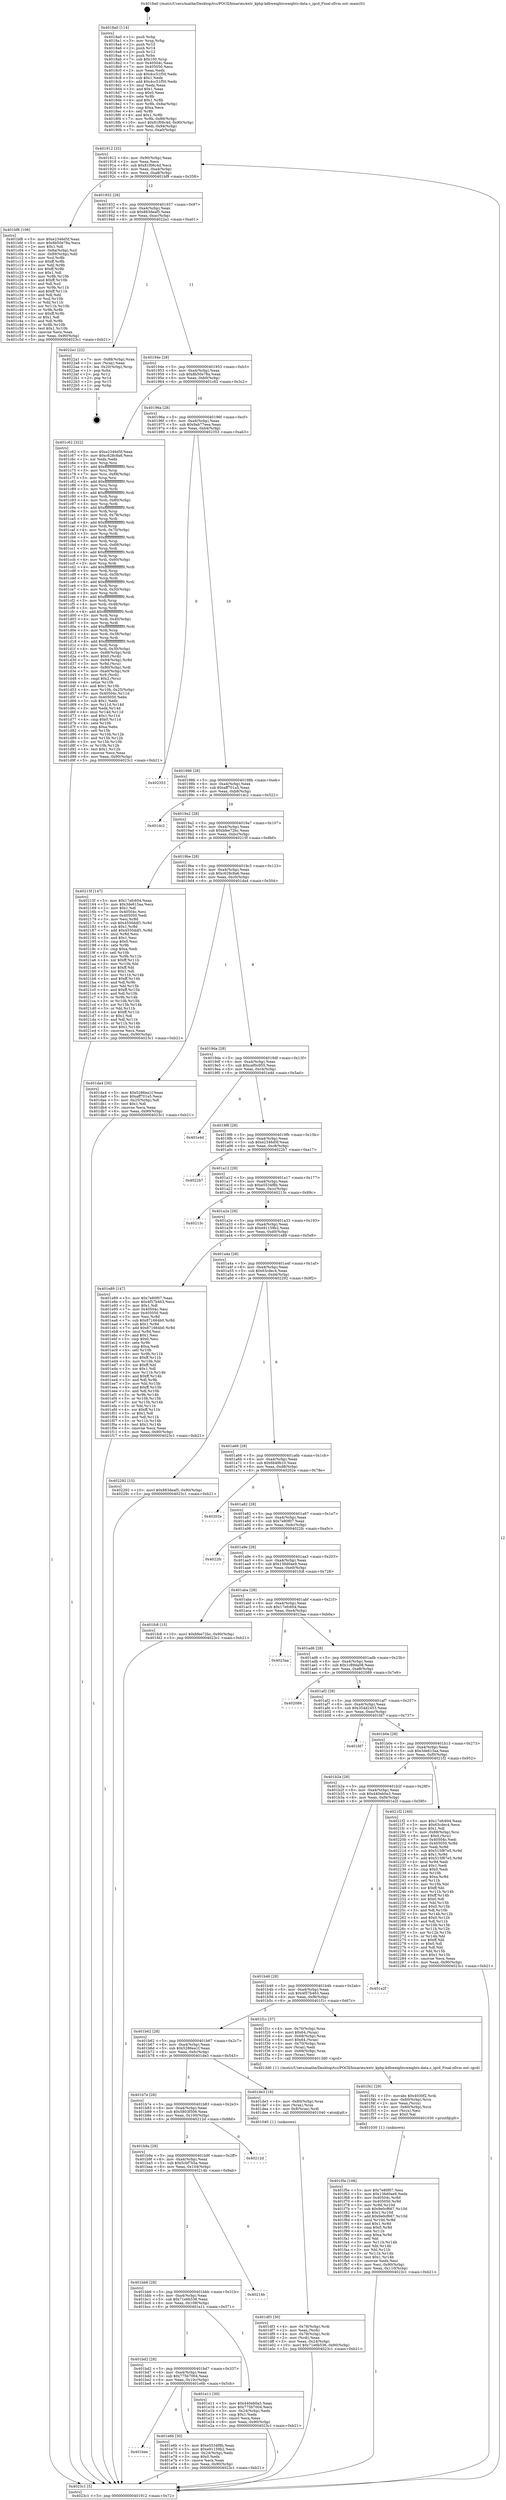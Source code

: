 digraph "0x4018a0" {
  label = "0x4018a0 (/mnt/c/Users/mathe/Desktop/tcc/POCII/binaries/extr_kphp-kdbweightsweights-data.c_igcd_Final-ollvm.out::main(0))"
  labelloc = "t"
  node[shape=record]

  Entry [label="",width=0.3,height=0.3,shape=circle,fillcolor=black,style=filled]
  "0x401912" [label="{
     0x401912 [32]\l
     | [instrs]\l
     &nbsp;&nbsp;0x401912 \<+6\>: mov -0x90(%rbp),%eax\l
     &nbsp;&nbsp;0x401918 \<+2\>: mov %eax,%ecx\l
     &nbsp;&nbsp;0x40191a \<+6\>: sub $0x81f06c4d,%ecx\l
     &nbsp;&nbsp;0x401920 \<+6\>: mov %eax,-0xa4(%rbp)\l
     &nbsp;&nbsp;0x401926 \<+6\>: mov %ecx,-0xa8(%rbp)\l
     &nbsp;&nbsp;0x40192c \<+6\>: je 0000000000401bf8 \<main+0x358\>\l
  }"]
  "0x401bf8" [label="{
     0x401bf8 [106]\l
     | [instrs]\l
     &nbsp;&nbsp;0x401bf8 \<+5\>: mov $0xe2346d5f,%eax\l
     &nbsp;&nbsp;0x401bfd \<+5\>: mov $0x8b50e78a,%ecx\l
     &nbsp;&nbsp;0x401c02 \<+2\>: mov $0x1,%dl\l
     &nbsp;&nbsp;0x401c04 \<+7\>: mov -0x8a(%rbp),%sil\l
     &nbsp;&nbsp;0x401c0b \<+7\>: mov -0x89(%rbp),%dil\l
     &nbsp;&nbsp;0x401c12 \<+3\>: mov %sil,%r8b\l
     &nbsp;&nbsp;0x401c15 \<+4\>: xor $0xff,%r8b\l
     &nbsp;&nbsp;0x401c19 \<+3\>: mov %dil,%r9b\l
     &nbsp;&nbsp;0x401c1c \<+4\>: xor $0xff,%r9b\l
     &nbsp;&nbsp;0x401c20 \<+3\>: xor $0x1,%dl\l
     &nbsp;&nbsp;0x401c23 \<+3\>: mov %r8b,%r10b\l
     &nbsp;&nbsp;0x401c26 \<+4\>: and $0xff,%r10b\l
     &nbsp;&nbsp;0x401c2a \<+3\>: and %dl,%sil\l
     &nbsp;&nbsp;0x401c2d \<+3\>: mov %r9b,%r11b\l
     &nbsp;&nbsp;0x401c30 \<+4\>: and $0xff,%r11b\l
     &nbsp;&nbsp;0x401c34 \<+3\>: and %dl,%dil\l
     &nbsp;&nbsp;0x401c37 \<+3\>: or %sil,%r10b\l
     &nbsp;&nbsp;0x401c3a \<+3\>: or %dil,%r11b\l
     &nbsp;&nbsp;0x401c3d \<+3\>: xor %r11b,%r10b\l
     &nbsp;&nbsp;0x401c40 \<+3\>: or %r9b,%r8b\l
     &nbsp;&nbsp;0x401c43 \<+4\>: xor $0xff,%r8b\l
     &nbsp;&nbsp;0x401c47 \<+3\>: or $0x1,%dl\l
     &nbsp;&nbsp;0x401c4a \<+3\>: and %dl,%r8b\l
     &nbsp;&nbsp;0x401c4d \<+3\>: or %r8b,%r10b\l
     &nbsp;&nbsp;0x401c50 \<+4\>: test $0x1,%r10b\l
     &nbsp;&nbsp;0x401c54 \<+3\>: cmovne %ecx,%eax\l
     &nbsp;&nbsp;0x401c57 \<+6\>: mov %eax,-0x90(%rbp)\l
     &nbsp;&nbsp;0x401c5d \<+5\>: jmp 00000000004023c1 \<main+0xb21\>\l
  }"]
  "0x401932" [label="{
     0x401932 [28]\l
     | [instrs]\l
     &nbsp;&nbsp;0x401932 \<+5\>: jmp 0000000000401937 \<main+0x97\>\l
     &nbsp;&nbsp;0x401937 \<+6\>: mov -0xa4(%rbp),%eax\l
     &nbsp;&nbsp;0x40193d \<+5\>: sub $0x883deaf5,%eax\l
     &nbsp;&nbsp;0x401942 \<+6\>: mov %eax,-0xac(%rbp)\l
     &nbsp;&nbsp;0x401948 \<+6\>: je 00000000004022a1 \<main+0xa01\>\l
  }"]
  "0x4023c1" [label="{
     0x4023c1 [5]\l
     | [instrs]\l
     &nbsp;&nbsp;0x4023c1 \<+5\>: jmp 0000000000401912 \<main+0x72\>\l
  }"]
  "0x4018a0" [label="{
     0x4018a0 [114]\l
     | [instrs]\l
     &nbsp;&nbsp;0x4018a0 \<+1\>: push %rbp\l
     &nbsp;&nbsp;0x4018a1 \<+3\>: mov %rsp,%rbp\l
     &nbsp;&nbsp;0x4018a4 \<+2\>: push %r15\l
     &nbsp;&nbsp;0x4018a6 \<+2\>: push %r14\l
     &nbsp;&nbsp;0x4018a8 \<+2\>: push %r12\l
     &nbsp;&nbsp;0x4018aa \<+1\>: push %rbx\l
     &nbsp;&nbsp;0x4018ab \<+7\>: sub $0x100,%rsp\l
     &nbsp;&nbsp;0x4018b2 \<+7\>: mov 0x40504c,%eax\l
     &nbsp;&nbsp;0x4018b9 \<+7\>: mov 0x405050,%ecx\l
     &nbsp;&nbsp;0x4018c0 \<+2\>: mov %eax,%edx\l
     &nbsp;&nbsp;0x4018c2 \<+6\>: sub $0x4cc51f50,%edx\l
     &nbsp;&nbsp;0x4018c8 \<+3\>: sub $0x1,%edx\l
     &nbsp;&nbsp;0x4018cb \<+6\>: add $0x4cc51f50,%edx\l
     &nbsp;&nbsp;0x4018d1 \<+3\>: imul %edx,%eax\l
     &nbsp;&nbsp;0x4018d4 \<+3\>: and $0x1,%eax\l
     &nbsp;&nbsp;0x4018d7 \<+3\>: cmp $0x0,%eax\l
     &nbsp;&nbsp;0x4018da \<+4\>: sete %r8b\l
     &nbsp;&nbsp;0x4018de \<+4\>: and $0x1,%r8b\l
     &nbsp;&nbsp;0x4018e2 \<+7\>: mov %r8b,-0x8a(%rbp)\l
     &nbsp;&nbsp;0x4018e9 \<+3\>: cmp $0xa,%ecx\l
     &nbsp;&nbsp;0x4018ec \<+4\>: setl %r8b\l
     &nbsp;&nbsp;0x4018f0 \<+4\>: and $0x1,%r8b\l
     &nbsp;&nbsp;0x4018f4 \<+7\>: mov %r8b,-0x89(%rbp)\l
     &nbsp;&nbsp;0x4018fb \<+10\>: movl $0x81f06c4d,-0x90(%rbp)\l
     &nbsp;&nbsp;0x401905 \<+6\>: mov %edi,-0x94(%rbp)\l
     &nbsp;&nbsp;0x40190b \<+7\>: mov %rsi,-0xa0(%rbp)\l
  }"]
  Exit [label="",width=0.3,height=0.3,shape=circle,fillcolor=black,style=filled,peripheries=2]
  "0x4022a1" [label="{
     0x4022a1 [22]\l
     | [instrs]\l
     &nbsp;&nbsp;0x4022a1 \<+7\>: mov -0x88(%rbp),%rax\l
     &nbsp;&nbsp;0x4022a8 \<+2\>: mov (%rax),%eax\l
     &nbsp;&nbsp;0x4022aa \<+4\>: lea -0x20(%rbp),%rsp\l
     &nbsp;&nbsp;0x4022ae \<+1\>: pop %rbx\l
     &nbsp;&nbsp;0x4022af \<+2\>: pop %r12\l
     &nbsp;&nbsp;0x4022b1 \<+2\>: pop %r14\l
     &nbsp;&nbsp;0x4022b3 \<+2\>: pop %r15\l
     &nbsp;&nbsp;0x4022b5 \<+1\>: pop %rbp\l
     &nbsp;&nbsp;0x4022b6 \<+1\>: ret\l
  }"]
  "0x40194e" [label="{
     0x40194e [28]\l
     | [instrs]\l
     &nbsp;&nbsp;0x40194e \<+5\>: jmp 0000000000401953 \<main+0xb3\>\l
     &nbsp;&nbsp;0x401953 \<+6\>: mov -0xa4(%rbp),%eax\l
     &nbsp;&nbsp;0x401959 \<+5\>: sub $0x8b50e78a,%eax\l
     &nbsp;&nbsp;0x40195e \<+6\>: mov %eax,-0xb0(%rbp)\l
     &nbsp;&nbsp;0x401964 \<+6\>: je 0000000000401c62 \<main+0x3c2\>\l
  }"]
  "0x401f5e" [label="{
     0x401f5e [106]\l
     | [instrs]\l
     &nbsp;&nbsp;0x401f5e \<+5\>: mov $0x7e80f07,%esi\l
     &nbsp;&nbsp;0x401f63 \<+5\>: mov $0x136d0ae9,%edx\l
     &nbsp;&nbsp;0x401f68 \<+8\>: mov 0x40504c,%r8d\l
     &nbsp;&nbsp;0x401f70 \<+8\>: mov 0x405050,%r9d\l
     &nbsp;&nbsp;0x401f78 \<+3\>: mov %r8d,%r10d\l
     &nbsp;&nbsp;0x401f7b \<+7\>: sub $0x9e0cf667,%r10d\l
     &nbsp;&nbsp;0x401f82 \<+4\>: sub $0x1,%r10d\l
     &nbsp;&nbsp;0x401f86 \<+7\>: add $0x9e0cf667,%r10d\l
     &nbsp;&nbsp;0x401f8d \<+4\>: imul %r10d,%r8d\l
     &nbsp;&nbsp;0x401f91 \<+4\>: and $0x1,%r8d\l
     &nbsp;&nbsp;0x401f95 \<+4\>: cmp $0x0,%r8d\l
     &nbsp;&nbsp;0x401f99 \<+4\>: sete %r11b\l
     &nbsp;&nbsp;0x401f9d \<+4\>: cmp $0xa,%r9d\l
     &nbsp;&nbsp;0x401fa1 \<+3\>: setl %bl\l
     &nbsp;&nbsp;0x401fa4 \<+3\>: mov %r11b,%r14b\l
     &nbsp;&nbsp;0x401fa7 \<+3\>: and %bl,%r14b\l
     &nbsp;&nbsp;0x401faa \<+3\>: xor %bl,%r11b\l
     &nbsp;&nbsp;0x401fad \<+3\>: or %r11b,%r14b\l
     &nbsp;&nbsp;0x401fb0 \<+4\>: test $0x1,%r14b\l
     &nbsp;&nbsp;0x401fb4 \<+3\>: cmovne %edx,%esi\l
     &nbsp;&nbsp;0x401fb7 \<+6\>: mov %esi,-0x90(%rbp)\l
     &nbsp;&nbsp;0x401fbd \<+6\>: mov %eax,-0x110(%rbp)\l
     &nbsp;&nbsp;0x401fc3 \<+5\>: jmp 00000000004023c1 \<main+0xb21\>\l
  }"]
  "0x401c62" [label="{
     0x401c62 [322]\l
     | [instrs]\l
     &nbsp;&nbsp;0x401c62 \<+5\>: mov $0xe2346d5f,%eax\l
     &nbsp;&nbsp;0x401c67 \<+5\>: mov $0xc628c8a6,%ecx\l
     &nbsp;&nbsp;0x401c6c \<+2\>: xor %edx,%edx\l
     &nbsp;&nbsp;0x401c6e \<+3\>: mov %rsp,%rsi\l
     &nbsp;&nbsp;0x401c71 \<+4\>: add $0xfffffffffffffff0,%rsi\l
     &nbsp;&nbsp;0x401c75 \<+3\>: mov %rsi,%rsp\l
     &nbsp;&nbsp;0x401c78 \<+7\>: mov %rsi,-0x88(%rbp)\l
     &nbsp;&nbsp;0x401c7f \<+3\>: mov %rsp,%rsi\l
     &nbsp;&nbsp;0x401c82 \<+4\>: add $0xfffffffffffffff0,%rsi\l
     &nbsp;&nbsp;0x401c86 \<+3\>: mov %rsi,%rsp\l
     &nbsp;&nbsp;0x401c89 \<+3\>: mov %rsp,%rdi\l
     &nbsp;&nbsp;0x401c8c \<+4\>: add $0xfffffffffffffff0,%rdi\l
     &nbsp;&nbsp;0x401c90 \<+3\>: mov %rdi,%rsp\l
     &nbsp;&nbsp;0x401c93 \<+4\>: mov %rdi,-0x80(%rbp)\l
     &nbsp;&nbsp;0x401c97 \<+3\>: mov %rsp,%rdi\l
     &nbsp;&nbsp;0x401c9a \<+4\>: add $0xfffffffffffffff0,%rdi\l
     &nbsp;&nbsp;0x401c9e \<+3\>: mov %rdi,%rsp\l
     &nbsp;&nbsp;0x401ca1 \<+4\>: mov %rdi,-0x78(%rbp)\l
     &nbsp;&nbsp;0x401ca5 \<+3\>: mov %rsp,%rdi\l
     &nbsp;&nbsp;0x401ca8 \<+4\>: add $0xfffffffffffffff0,%rdi\l
     &nbsp;&nbsp;0x401cac \<+3\>: mov %rdi,%rsp\l
     &nbsp;&nbsp;0x401caf \<+4\>: mov %rdi,-0x70(%rbp)\l
     &nbsp;&nbsp;0x401cb3 \<+3\>: mov %rsp,%rdi\l
     &nbsp;&nbsp;0x401cb6 \<+4\>: add $0xfffffffffffffff0,%rdi\l
     &nbsp;&nbsp;0x401cba \<+3\>: mov %rdi,%rsp\l
     &nbsp;&nbsp;0x401cbd \<+4\>: mov %rdi,-0x68(%rbp)\l
     &nbsp;&nbsp;0x401cc1 \<+3\>: mov %rsp,%rdi\l
     &nbsp;&nbsp;0x401cc4 \<+4\>: add $0xfffffffffffffff0,%rdi\l
     &nbsp;&nbsp;0x401cc8 \<+3\>: mov %rdi,%rsp\l
     &nbsp;&nbsp;0x401ccb \<+4\>: mov %rdi,-0x60(%rbp)\l
     &nbsp;&nbsp;0x401ccf \<+3\>: mov %rsp,%rdi\l
     &nbsp;&nbsp;0x401cd2 \<+4\>: add $0xfffffffffffffff0,%rdi\l
     &nbsp;&nbsp;0x401cd6 \<+3\>: mov %rdi,%rsp\l
     &nbsp;&nbsp;0x401cd9 \<+4\>: mov %rdi,-0x58(%rbp)\l
     &nbsp;&nbsp;0x401cdd \<+3\>: mov %rsp,%rdi\l
     &nbsp;&nbsp;0x401ce0 \<+4\>: add $0xfffffffffffffff0,%rdi\l
     &nbsp;&nbsp;0x401ce4 \<+3\>: mov %rdi,%rsp\l
     &nbsp;&nbsp;0x401ce7 \<+4\>: mov %rdi,-0x50(%rbp)\l
     &nbsp;&nbsp;0x401ceb \<+3\>: mov %rsp,%rdi\l
     &nbsp;&nbsp;0x401cee \<+4\>: add $0xfffffffffffffff0,%rdi\l
     &nbsp;&nbsp;0x401cf2 \<+3\>: mov %rdi,%rsp\l
     &nbsp;&nbsp;0x401cf5 \<+4\>: mov %rdi,-0x48(%rbp)\l
     &nbsp;&nbsp;0x401cf9 \<+3\>: mov %rsp,%rdi\l
     &nbsp;&nbsp;0x401cfc \<+4\>: add $0xfffffffffffffff0,%rdi\l
     &nbsp;&nbsp;0x401d00 \<+3\>: mov %rdi,%rsp\l
     &nbsp;&nbsp;0x401d03 \<+4\>: mov %rdi,-0x40(%rbp)\l
     &nbsp;&nbsp;0x401d07 \<+3\>: mov %rsp,%rdi\l
     &nbsp;&nbsp;0x401d0a \<+4\>: add $0xfffffffffffffff0,%rdi\l
     &nbsp;&nbsp;0x401d0e \<+3\>: mov %rdi,%rsp\l
     &nbsp;&nbsp;0x401d11 \<+4\>: mov %rdi,-0x38(%rbp)\l
     &nbsp;&nbsp;0x401d15 \<+3\>: mov %rsp,%rdi\l
     &nbsp;&nbsp;0x401d18 \<+4\>: add $0xfffffffffffffff0,%rdi\l
     &nbsp;&nbsp;0x401d1c \<+3\>: mov %rdi,%rsp\l
     &nbsp;&nbsp;0x401d1f \<+4\>: mov %rdi,-0x30(%rbp)\l
     &nbsp;&nbsp;0x401d23 \<+7\>: mov -0x88(%rbp),%rdi\l
     &nbsp;&nbsp;0x401d2a \<+6\>: movl $0x0,(%rdi)\l
     &nbsp;&nbsp;0x401d30 \<+7\>: mov -0x94(%rbp),%r8d\l
     &nbsp;&nbsp;0x401d37 \<+3\>: mov %r8d,(%rsi)\l
     &nbsp;&nbsp;0x401d3a \<+4\>: mov -0x80(%rbp),%rdi\l
     &nbsp;&nbsp;0x401d3e \<+7\>: mov -0xa0(%rbp),%r9\l
     &nbsp;&nbsp;0x401d45 \<+3\>: mov %r9,(%rdi)\l
     &nbsp;&nbsp;0x401d48 \<+3\>: cmpl $0x2,(%rsi)\l
     &nbsp;&nbsp;0x401d4b \<+4\>: setne %r10b\l
     &nbsp;&nbsp;0x401d4f \<+4\>: and $0x1,%r10b\l
     &nbsp;&nbsp;0x401d53 \<+4\>: mov %r10b,-0x25(%rbp)\l
     &nbsp;&nbsp;0x401d57 \<+8\>: mov 0x40504c,%r11d\l
     &nbsp;&nbsp;0x401d5f \<+7\>: mov 0x405050,%ebx\l
     &nbsp;&nbsp;0x401d66 \<+3\>: sub $0x1,%edx\l
     &nbsp;&nbsp;0x401d69 \<+3\>: mov %r11d,%r14d\l
     &nbsp;&nbsp;0x401d6c \<+3\>: add %edx,%r14d\l
     &nbsp;&nbsp;0x401d6f \<+4\>: imul %r14d,%r11d\l
     &nbsp;&nbsp;0x401d73 \<+4\>: and $0x1,%r11d\l
     &nbsp;&nbsp;0x401d77 \<+4\>: cmp $0x0,%r11d\l
     &nbsp;&nbsp;0x401d7b \<+4\>: sete %r10b\l
     &nbsp;&nbsp;0x401d7f \<+3\>: cmp $0xa,%ebx\l
     &nbsp;&nbsp;0x401d82 \<+4\>: setl %r15b\l
     &nbsp;&nbsp;0x401d86 \<+3\>: mov %r10b,%r12b\l
     &nbsp;&nbsp;0x401d89 \<+3\>: and %r15b,%r12b\l
     &nbsp;&nbsp;0x401d8c \<+3\>: xor %r15b,%r10b\l
     &nbsp;&nbsp;0x401d8f \<+3\>: or %r10b,%r12b\l
     &nbsp;&nbsp;0x401d92 \<+4\>: test $0x1,%r12b\l
     &nbsp;&nbsp;0x401d96 \<+3\>: cmovne %ecx,%eax\l
     &nbsp;&nbsp;0x401d99 \<+6\>: mov %eax,-0x90(%rbp)\l
     &nbsp;&nbsp;0x401d9f \<+5\>: jmp 00000000004023c1 \<main+0xb21\>\l
  }"]
  "0x40196a" [label="{
     0x40196a [28]\l
     | [instrs]\l
     &nbsp;&nbsp;0x40196a \<+5\>: jmp 000000000040196f \<main+0xcf\>\l
     &nbsp;&nbsp;0x40196f \<+6\>: mov -0xa4(%rbp),%eax\l
     &nbsp;&nbsp;0x401975 \<+5\>: sub $0x9ab77eea,%eax\l
     &nbsp;&nbsp;0x40197a \<+6\>: mov %eax,-0xb4(%rbp)\l
     &nbsp;&nbsp;0x401980 \<+6\>: je 0000000000402353 \<main+0xab3\>\l
  }"]
  "0x401f41" [label="{
     0x401f41 [29]\l
     | [instrs]\l
     &nbsp;&nbsp;0x401f41 \<+10\>: movabs $0x4030f2,%rdi\l
     &nbsp;&nbsp;0x401f4b \<+4\>: mov -0x60(%rbp),%rcx\l
     &nbsp;&nbsp;0x401f4f \<+2\>: mov %eax,(%rcx)\l
     &nbsp;&nbsp;0x401f51 \<+4\>: mov -0x60(%rbp),%rcx\l
     &nbsp;&nbsp;0x401f55 \<+2\>: mov (%rcx),%esi\l
     &nbsp;&nbsp;0x401f57 \<+2\>: mov $0x0,%al\l
     &nbsp;&nbsp;0x401f59 \<+5\>: call 0000000000401030 \<printf@plt\>\l
     | [calls]\l
     &nbsp;&nbsp;0x401030 \{1\} (unknown)\l
  }"]
  "0x401bee" [label="{
     0x401bee\l
  }", style=dashed]
  "0x402353" [label="{
     0x402353\l
  }", style=dashed]
  "0x401986" [label="{
     0x401986 [28]\l
     | [instrs]\l
     &nbsp;&nbsp;0x401986 \<+5\>: jmp 000000000040198b \<main+0xeb\>\l
     &nbsp;&nbsp;0x40198b \<+6\>: mov -0xa4(%rbp),%eax\l
     &nbsp;&nbsp;0x401991 \<+5\>: sub $0xaff701a5,%eax\l
     &nbsp;&nbsp;0x401996 \<+6\>: mov %eax,-0xb8(%rbp)\l
     &nbsp;&nbsp;0x40199c \<+6\>: je 0000000000401dc2 \<main+0x522\>\l
  }"]
  "0x401e6b" [label="{
     0x401e6b [30]\l
     | [instrs]\l
     &nbsp;&nbsp;0x401e6b \<+5\>: mov $0xe5534f8b,%eax\l
     &nbsp;&nbsp;0x401e70 \<+5\>: mov $0xe91159b2,%ecx\l
     &nbsp;&nbsp;0x401e75 \<+3\>: mov -0x24(%rbp),%edx\l
     &nbsp;&nbsp;0x401e78 \<+3\>: cmp $0x0,%edx\l
     &nbsp;&nbsp;0x401e7b \<+3\>: cmove %ecx,%eax\l
     &nbsp;&nbsp;0x401e7e \<+6\>: mov %eax,-0x90(%rbp)\l
     &nbsp;&nbsp;0x401e84 \<+5\>: jmp 00000000004023c1 \<main+0xb21\>\l
  }"]
  "0x401dc2" [label="{
     0x401dc2\l
  }", style=dashed]
  "0x4019a2" [label="{
     0x4019a2 [28]\l
     | [instrs]\l
     &nbsp;&nbsp;0x4019a2 \<+5\>: jmp 00000000004019a7 \<main+0x107\>\l
     &nbsp;&nbsp;0x4019a7 \<+6\>: mov -0xa4(%rbp),%eax\l
     &nbsp;&nbsp;0x4019ad \<+5\>: sub $0xbfee72bc,%eax\l
     &nbsp;&nbsp;0x4019b2 \<+6\>: mov %eax,-0xbc(%rbp)\l
     &nbsp;&nbsp;0x4019b8 \<+6\>: je 000000000040215f \<main+0x8bf\>\l
  }"]
  "0x401bd2" [label="{
     0x401bd2 [28]\l
     | [instrs]\l
     &nbsp;&nbsp;0x401bd2 \<+5\>: jmp 0000000000401bd7 \<main+0x337\>\l
     &nbsp;&nbsp;0x401bd7 \<+6\>: mov -0xa4(%rbp),%eax\l
     &nbsp;&nbsp;0x401bdd \<+5\>: sub $0x775b7004,%eax\l
     &nbsp;&nbsp;0x401be2 \<+6\>: mov %eax,-0x10c(%rbp)\l
     &nbsp;&nbsp;0x401be8 \<+6\>: je 0000000000401e6b \<main+0x5cb\>\l
  }"]
  "0x40215f" [label="{
     0x40215f [147]\l
     | [instrs]\l
     &nbsp;&nbsp;0x40215f \<+5\>: mov $0x17efc604,%eax\l
     &nbsp;&nbsp;0x402164 \<+5\>: mov $0x3de615aa,%ecx\l
     &nbsp;&nbsp;0x402169 \<+2\>: mov $0x1,%dl\l
     &nbsp;&nbsp;0x40216b \<+7\>: mov 0x40504c,%esi\l
     &nbsp;&nbsp;0x402172 \<+7\>: mov 0x405050,%edi\l
     &nbsp;&nbsp;0x402179 \<+3\>: mov %esi,%r8d\l
     &nbsp;&nbsp;0x40217c \<+7\>: sub $0x4550ddf1,%r8d\l
     &nbsp;&nbsp;0x402183 \<+4\>: sub $0x1,%r8d\l
     &nbsp;&nbsp;0x402187 \<+7\>: add $0x4550ddf1,%r8d\l
     &nbsp;&nbsp;0x40218e \<+4\>: imul %r8d,%esi\l
     &nbsp;&nbsp;0x402192 \<+3\>: and $0x1,%esi\l
     &nbsp;&nbsp;0x402195 \<+3\>: cmp $0x0,%esi\l
     &nbsp;&nbsp;0x402198 \<+4\>: sete %r9b\l
     &nbsp;&nbsp;0x40219c \<+3\>: cmp $0xa,%edi\l
     &nbsp;&nbsp;0x40219f \<+4\>: setl %r10b\l
     &nbsp;&nbsp;0x4021a3 \<+3\>: mov %r9b,%r11b\l
     &nbsp;&nbsp;0x4021a6 \<+4\>: xor $0xff,%r11b\l
     &nbsp;&nbsp;0x4021aa \<+3\>: mov %r10b,%bl\l
     &nbsp;&nbsp;0x4021ad \<+3\>: xor $0xff,%bl\l
     &nbsp;&nbsp;0x4021b0 \<+3\>: xor $0x1,%dl\l
     &nbsp;&nbsp;0x4021b3 \<+3\>: mov %r11b,%r14b\l
     &nbsp;&nbsp;0x4021b6 \<+4\>: and $0xff,%r14b\l
     &nbsp;&nbsp;0x4021ba \<+3\>: and %dl,%r9b\l
     &nbsp;&nbsp;0x4021bd \<+3\>: mov %bl,%r15b\l
     &nbsp;&nbsp;0x4021c0 \<+4\>: and $0xff,%r15b\l
     &nbsp;&nbsp;0x4021c4 \<+3\>: and %dl,%r10b\l
     &nbsp;&nbsp;0x4021c7 \<+3\>: or %r9b,%r14b\l
     &nbsp;&nbsp;0x4021ca \<+3\>: or %r10b,%r15b\l
     &nbsp;&nbsp;0x4021cd \<+3\>: xor %r15b,%r14b\l
     &nbsp;&nbsp;0x4021d0 \<+3\>: or %bl,%r11b\l
     &nbsp;&nbsp;0x4021d3 \<+4\>: xor $0xff,%r11b\l
     &nbsp;&nbsp;0x4021d7 \<+3\>: or $0x1,%dl\l
     &nbsp;&nbsp;0x4021da \<+3\>: and %dl,%r11b\l
     &nbsp;&nbsp;0x4021dd \<+3\>: or %r11b,%r14b\l
     &nbsp;&nbsp;0x4021e0 \<+4\>: test $0x1,%r14b\l
     &nbsp;&nbsp;0x4021e4 \<+3\>: cmovne %ecx,%eax\l
     &nbsp;&nbsp;0x4021e7 \<+6\>: mov %eax,-0x90(%rbp)\l
     &nbsp;&nbsp;0x4021ed \<+5\>: jmp 00000000004023c1 \<main+0xb21\>\l
  }"]
  "0x4019be" [label="{
     0x4019be [28]\l
     | [instrs]\l
     &nbsp;&nbsp;0x4019be \<+5\>: jmp 00000000004019c3 \<main+0x123\>\l
     &nbsp;&nbsp;0x4019c3 \<+6\>: mov -0xa4(%rbp),%eax\l
     &nbsp;&nbsp;0x4019c9 \<+5\>: sub $0xc628c8a6,%eax\l
     &nbsp;&nbsp;0x4019ce \<+6\>: mov %eax,-0xc0(%rbp)\l
     &nbsp;&nbsp;0x4019d4 \<+6\>: je 0000000000401da4 \<main+0x504\>\l
  }"]
  "0x401e11" [label="{
     0x401e11 [30]\l
     | [instrs]\l
     &nbsp;&nbsp;0x401e11 \<+5\>: mov $0x440eb0a3,%eax\l
     &nbsp;&nbsp;0x401e16 \<+5\>: mov $0x775b7004,%ecx\l
     &nbsp;&nbsp;0x401e1b \<+3\>: mov -0x24(%rbp),%edx\l
     &nbsp;&nbsp;0x401e1e \<+3\>: cmp $0x1,%edx\l
     &nbsp;&nbsp;0x401e21 \<+3\>: cmovl %ecx,%eax\l
     &nbsp;&nbsp;0x401e24 \<+6\>: mov %eax,-0x90(%rbp)\l
     &nbsp;&nbsp;0x401e2a \<+5\>: jmp 00000000004023c1 \<main+0xb21\>\l
  }"]
  "0x401da4" [label="{
     0x401da4 [30]\l
     | [instrs]\l
     &nbsp;&nbsp;0x401da4 \<+5\>: mov $0x5286ea1f,%eax\l
     &nbsp;&nbsp;0x401da9 \<+5\>: mov $0xaff701a5,%ecx\l
     &nbsp;&nbsp;0x401dae \<+3\>: mov -0x25(%rbp),%dl\l
     &nbsp;&nbsp;0x401db1 \<+3\>: test $0x1,%dl\l
     &nbsp;&nbsp;0x401db4 \<+3\>: cmovne %ecx,%eax\l
     &nbsp;&nbsp;0x401db7 \<+6\>: mov %eax,-0x90(%rbp)\l
     &nbsp;&nbsp;0x401dbd \<+5\>: jmp 00000000004023c1 \<main+0xb21\>\l
  }"]
  "0x4019da" [label="{
     0x4019da [28]\l
     | [instrs]\l
     &nbsp;&nbsp;0x4019da \<+5\>: jmp 00000000004019df \<main+0x13f\>\l
     &nbsp;&nbsp;0x4019df \<+6\>: mov -0xa4(%rbp),%eax\l
     &nbsp;&nbsp;0x4019e5 \<+5\>: sub $0xcef0c955,%eax\l
     &nbsp;&nbsp;0x4019ea \<+6\>: mov %eax,-0xc4(%rbp)\l
     &nbsp;&nbsp;0x4019f0 \<+6\>: je 0000000000401e4d \<main+0x5ad\>\l
  }"]
  "0x401bb6" [label="{
     0x401bb6 [28]\l
     | [instrs]\l
     &nbsp;&nbsp;0x401bb6 \<+5\>: jmp 0000000000401bbb \<main+0x31b\>\l
     &nbsp;&nbsp;0x401bbb \<+6\>: mov -0xa4(%rbp),%eax\l
     &nbsp;&nbsp;0x401bc1 \<+5\>: sub $0x71e6b536,%eax\l
     &nbsp;&nbsp;0x401bc6 \<+6\>: mov %eax,-0x108(%rbp)\l
     &nbsp;&nbsp;0x401bcc \<+6\>: je 0000000000401e11 \<main+0x571\>\l
  }"]
  "0x401e4d" [label="{
     0x401e4d\l
  }", style=dashed]
  "0x4019f6" [label="{
     0x4019f6 [28]\l
     | [instrs]\l
     &nbsp;&nbsp;0x4019f6 \<+5\>: jmp 00000000004019fb \<main+0x15b\>\l
     &nbsp;&nbsp;0x4019fb \<+6\>: mov -0xa4(%rbp),%eax\l
     &nbsp;&nbsp;0x401a01 \<+5\>: sub $0xe2346d5f,%eax\l
     &nbsp;&nbsp;0x401a06 \<+6\>: mov %eax,-0xc8(%rbp)\l
     &nbsp;&nbsp;0x401a0c \<+6\>: je 00000000004022b7 \<main+0xa17\>\l
  }"]
  "0x40214b" [label="{
     0x40214b\l
  }", style=dashed]
  "0x4022b7" [label="{
     0x4022b7\l
  }", style=dashed]
  "0x401a12" [label="{
     0x401a12 [28]\l
     | [instrs]\l
     &nbsp;&nbsp;0x401a12 \<+5\>: jmp 0000000000401a17 \<main+0x177\>\l
     &nbsp;&nbsp;0x401a17 \<+6\>: mov -0xa4(%rbp),%eax\l
     &nbsp;&nbsp;0x401a1d \<+5\>: sub $0xe5534f8b,%eax\l
     &nbsp;&nbsp;0x401a22 \<+6\>: mov %eax,-0xcc(%rbp)\l
     &nbsp;&nbsp;0x401a28 \<+6\>: je 000000000040213c \<main+0x89c\>\l
  }"]
  "0x401b9a" [label="{
     0x401b9a [28]\l
     | [instrs]\l
     &nbsp;&nbsp;0x401b9a \<+5\>: jmp 0000000000401b9f \<main+0x2ff\>\l
     &nbsp;&nbsp;0x401b9f \<+6\>: mov -0xa4(%rbp),%eax\l
     &nbsp;&nbsp;0x401ba5 \<+5\>: sub $0x5cbf7b5a,%eax\l
     &nbsp;&nbsp;0x401baa \<+6\>: mov %eax,-0x104(%rbp)\l
     &nbsp;&nbsp;0x401bb0 \<+6\>: je 000000000040214b \<main+0x8ab\>\l
  }"]
  "0x40213c" [label="{
     0x40213c\l
  }", style=dashed]
  "0x401a2e" [label="{
     0x401a2e [28]\l
     | [instrs]\l
     &nbsp;&nbsp;0x401a2e \<+5\>: jmp 0000000000401a33 \<main+0x193\>\l
     &nbsp;&nbsp;0x401a33 \<+6\>: mov -0xa4(%rbp),%eax\l
     &nbsp;&nbsp;0x401a39 \<+5\>: sub $0xe91159b2,%eax\l
     &nbsp;&nbsp;0x401a3e \<+6\>: mov %eax,-0xd0(%rbp)\l
     &nbsp;&nbsp;0x401a44 \<+6\>: je 0000000000401e89 \<main+0x5e9\>\l
  }"]
  "0x40212d" [label="{
     0x40212d\l
  }", style=dashed]
  "0x401e89" [label="{
     0x401e89 [147]\l
     | [instrs]\l
     &nbsp;&nbsp;0x401e89 \<+5\>: mov $0x7e80f07,%eax\l
     &nbsp;&nbsp;0x401e8e \<+5\>: mov $0x4f57b463,%ecx\l
     &nbsp;&nbsp;0x401e93 \<+2\>: mov $0x1,%dl\l
     &nbsp;&nbsp;0x401e95 \<+7\>: mov 0x40504c,%esi\l
     &nbsp;&nbsp;0x401e9c \<+7\>: mov 0x405050,%edi\l
     &nbsp;&nbsp;0x401ea3 \<+3\>: mov %esi,%r8d\l
     &nbsp;&nbsp;0x401ea6 \<+7\>: sub $0x871664b0,%r8d\l
     &nbsp;&nbsp;0x401ead \<+4\>: sub $0x1,%r8d\l
     &nbsp;&nbsp;0x401eb1 \<+7\>: add $0x871664b0,%r8d\l
     &nbsp;&nbsp;0x401eb8 \<+4\>: imul %r8d,%esi\l
     &nbsp;&nbsp;0x401ebc \<+3\>: and $0x1,%esi\l
     &nbsp;&nbsp;0x401ebf \<+3\>: cmp $0x0,%esi\l
     &nbsp;&nbsp;0x401ec2 \<+4\>: sete %r9b\l
     &nbsp;&nbsp;0x401ec6 \<+3\>: cmp $0xa,%edi\l
     &nbsp;&nbsp;0x401ec9 \<+4\>: setl %r10b\l
     &nbsp;&nbsp;0x401ecd \<+3\>: mov %r9b,%r11b\l
     &nbsp;&nbsp;0x401ed0 \<+4\>: xor $0xff,%r11b\l
     &nbsp;&nbsp;0x401ed4 \<+3\>: mov %r10b,%bl\l
     &nbsp;&nbsp;0x401ed7 \<+3\>: xor $0xff,%bl\l
     &nbsp;&nbsp;0x401eda \<+3\>: xor $0x1,%dl\l
     &nbsp;&nbsp;0x401edd \<+3\>: mov %r11b,%r14b\l
     &nbsp;&nbsp;0x401ee0 \<+4\>: and $0xff,%r14b\l
     &nbsp;&nbsp;0x401ee4 \<+3\>: and %dl,%r9b\l
     &nbsp;&nbsp;0x401ee7 \<+3\>: mov %bl,%r15b\l
     &nbsp;&nbsp;0x401eea \<+4\>: and $0xff,%r15b\l
     &nbsp;&nbsp;0x401eee \<+3\>: and %dl,%r10b\l
     &nbsp;&nbsp;0x401ef1 \<+3\>: or %r9b,%r14b\l
     &nbsp;&nbsp;0x401ef4 \<+3\>: or %r10b,%r15b\l
     &nbsp;&nbsp;0x401ef7 \<+3\>: xor %r15b,%r14b\l
     &nbsp;&nbsp;0x401efa \<+3\>: or %bl,%r11b\l
     &nbsp;&nbsp;0x401efd \<+4\>: xor $0xff,%r11b\l
     &nbsp;&nbsp;0x401f01 \<+3\>: or $0x1,%dl\l
     &nbsp;&nbsp;0x401f04 \<+3\>: and %dl,%r11b\l
     &nbsp;&nbsp;0x401f07 \<+3\>: or %r11b,%r14b\l
     &nbsp;&nbsp;0x401f0a \<+4\>: test $0x1,%r14b\l
     &nbsp;&nbsp;0x401f0e \<+3\>: cmovne %ecx,%eax\l
     &nbsp;&nbsp;0x401f11 \<+6\>: mov %eax,-0x90(%rbp)\l
     &nbsp;&nbsp;0x401f17 \<+5\>: jmp 00000000004023c1 \<main+0xb21\>\l
  }"]
  "0x401a4a" [label="{
     0x401a4a [28]\l
     | [instrs]\l
     &nbsp;&nbsp;0x401a4a \<+5\>: jmp 0000000000401a4f \<main+0x1af\>\l
     &nbsp;&nbsp;0x401a4f \<+6\>: mov -0xa4(%rbp),%eax\l
     &nbsp;&nbsp;0x401a55 \<+5\>: sub $0x63cdec4,%eax\l
     &nbsp;&nbsp;0x401a5a \<+6\>: mov %eax,-0xd4(%rbp)\l
     &nbsp;&nbsp;0x401a60 \<+6\>: je 0000000000402292 \<main+0x9f2\>\l
  }"]
  "0x401df3" [label="{
     0x401df3 [30]\l
     | [instrs]\l
     &nbsp;&nbsp;0x401df3 \<+4\>: mov -0x78(%rbp),%rdi\l
     &nbsp;&nbsp;0x401df7 \<+2\>: mov %eax,(%rdi)\l
     &nbsp;&nbsp;0x401df9 \<+4\>: mov -0x78(%rbp),%rdi\l
     &nbsp;&nbsp;0x401dfd \<+2\>: mov (%rdi),%eax\l
     &nbsp;&nbsp;0x401dff \<+3\>: mov %eax,-0x24(%rbp)\l
     &nbsp;&nbsp;0x401e02 \<+10\>: movl $0x71e6b536,-0x90(%rbp)\l
     &nbsp;&nbsp;0x401e0c \<+5\>: jmp 00000000004023c1 \<main+0xb21\>\l
  }"]
  "0x402292" [label="{
     0x402292 [15]\l
     | [instrs]\l
     &nbsp;&nbsp;0x402292 \<+10\>: movl $0x883deaf5,-0x90(%rbp)\l
     &nbsp;&nbsp;0x40229c \<+5\>: jmp 00000000004023c1 \<main+0xb21\>\l
  }"]
  "0x401a66" [label="{
     0x401a66 [28]\l
     | [instrs]\l
     &nbsp;&nbsp;0x401a66 \<+5\>: jmp 0000000000401a6b \<main+0x1cb\>\l
     &nbsp;&nbsp;0x401a6b \<+6\>: mov -0xa4(%rbp),%eax\l
     &nbsp;&nbsp;0x401a71 \<+5\>: sub $0x6b49b10,%eax\l
     &nbsp;&nbsp;0x401a76 \<+6\>: mov %eax,-0xd8(%rbp)\l
     &nbsp;&nbsp;0x401a7c \<+6\>: je 000000000040202e \<main+0x78e\>\l
  }"]
  "0x401b7e" [label="{
     0x401b7e [28]\l
     | [instrs]\l
     &nbsp;&nbsp;0x401b7e \<+5\>: jmp 0000000000401b83 \<main+0x2e3\>\l
     &nbsp;&nbsp;0x401b83 \<+6\>: mov -0xa4(%rbp),%eax\l
     &nbsp;&nbsp;0x401b89 \<+5\>: sub $0x5803f506,%eax\l
     &nbsp;&nbsp;0x401b8e \<+6\>: mov %eax,-0x100(%rbp)\l
     &nbsp;&nbsp;0x401b94 \<+6\>: je 000000000040212d \<main+0x88d\>\l
  }"]
  "0x40202e" [label="{
     0x40202e\l
  }", style=dashed]
  "0x401a82" [label="{
     0x401a82 [28]\l
     | [instrs]\l
     &nbsp;&nbsp;0x401a82 \<+5\>: jmp 0000000000401a87 \<main+0x1e7\>\l
     &nbsp;&nbsp;0x401a87 \<+6\>: mov -0xa4(%rbp),%eax\l
     &nbsp;&nbsp;0x401a8d \<+5\>: sub $0x7e80f07,%eax\l
     &nbsp;&nbsp;0x401a92 \<+6\>: mov %eax,-0xdc(%rbp)\l
     &nbsp;&nbsp;0x401a98 \<+6\>: je 00000000004022fc \<main+0xa5c\>\l
  }"]
  "0x401de3" [label="{
     0x401de3 [16]\l
     | [instrs]\l
     &nbsp;&nbsp;0x401de3 \<+4\>: mov -0x80(%rbp),%rax\l
     &nbsp;&nbsp;0x401de7 \<+3\>: mov (%rax),%rax\l
     &nbsp;&nbsp;0x401dea \<+4\>: mov 0x8(%rax),%rdi\l
     &nbsp;&nbsp;0x401dee \<+5\>: call 0000000000401040 \<atoi@plt\>\l
     | [calls]\l
     &nbsp;&nbsp;0x401040 \{1\} (unknown)\l
  }"]
  "0x4022fc" [label="{
     0x4022fc\l
  }", style=dashed]
  "0x401a9e" [label="{
     0x401a9e [28]\l
     | [instrs]\l
     &nbsp;&nbsp;0x401a9e \<+5\>: jmp 0000000000401aa3 \<main+0x203\>\l
     &nbsp;&nbsp;0x401aa3 \<+6\>: mov -0xa4(%rbp),%eax\l
     &nbsp;&nbsp;0x401aa9 \<+5\>: sub $0x136d0ae9,%eax\l
     &nbsp;&nbsp;0x401aae \<+6\>: mov %eax,-0xe0(%rbp)\l
     &nbsp;&nbsp;0x401ab4 \<+6\>: je 0000000000401fc8 \<main+0x728\>\l
  }"]
  "0x401b62" [label="{
     0x401b62 [28]\l
     | [instrs]\l
     &nbsp;&nbsp;0x401b62 \<+5\>: jmp 0000000000401b67 \<main+0x2c7\>\l
     &nbsp;&nbsp;0x401b67 \<+6\>: mov -0xa4(%rbp),%eax\l
     &nbsp;&nbsp;0x401b6d \<+5\>: sub $0x5286ea1f,%eax\l
     &nbsp;&nbsp;0x401b72 \<+6\>: mov %eax,-0xfc(%rbp)\l
     &nbsp;&nbsp;0x401b78 \<+6\>: je 0000000000401de3 \<main+0x543\>\l
  }"]
  "0x401fc8" [label="{
     0x401fc8 [15]\l
     | [instrs]\l
     &nbsp;&nbsp;0x401fc8 \<+10\>: movl $0xbfee72bc,-0x90(%rbp)\l
     &nbsp;&nbsp;0x401fd2 \<+5\>: jmp 00000000004023c1 \<main+0xb21\>\l
  }"]
  "0x401aba" [label="{
     0x401aba [28]\l
     | [instrs]\l
     &nbsp;&nbsp;0x401aba \<+5\>: jmp 0000000000401abf \<main+0x21f\>\l
     &nbsp;&nbsp;0x401abf \<+6\>: mov -0xa4(%rbp),%eax\l
     &nbsp;&nbsp;0x401ac5 \<+5\>: sub $0x17efc604,%eax\l
     &nbsp;&nbsp;0x401aca \<+6\>: mov %eax,-0xe4(%rbp)\l
     &nbsp;&nbsp;0x401ad0 \<+6\>: je 00000000004023aa \<main+0xb0a\>\l
  }"]
  "0x401f1c" [label="{
     0x401f1c [37]\l
     | [instrs]\l
     &nbsp;&nbsp;0x401f1c \<+4\>: mov -0x70(%rbp),%rax\l
     &nbsp;&nbsp;0x401f20 \<+6\>: movl $0x64,(%rax)\l
     &nbsp;&nbsp;0x401f26 \<+4\>: mov -0x68(%rbp),%rax\l
     &nbsp;&nbsp;0x401f2a \<+6\>: movl $0x64,(%rax)\l
     &nbsp;&nbsp;0x401f30 \<+4\>: mov -0x70(%rbp),%rax\l
     &nbsp;&nbsp;0x401f34 \<+2\>: mov (%rax),%edi\l
     &nbsp;&nbsp;0x401f36 \<+4\>: mov -0x68(%rbp),%rax\l
     &nbsp;&nbsp;0x401f3a \<+2\>: mov (%rax),%esi\l
     &nbsp;&nbsp;0x401f3c \<+5\>: call 00000000004013d0 \<igcd\>\l
     | [calls]\l
     &nbsp;&nbsp;0x4013d0 \{1\} (/mnt/c/Users/mathe/Desktop/tcc/POCII/binaries/extr_kphp-kdbweightsweights-data.c_igcd_Final-ollvm.out::igcd)\l
  }"]
  "0x4023aa" [label="{
     0x4023aa\l
  }", style=dashed]
  "0x401ad6" [label="{
     0x401ad6 [28]\l
     | [instrs]\l
     &nbsp;&nbsp;0x401ad6 \<+5\>: jmp 0000000000401adb \<main+0x23b\>\l
     &nbsp;&nbsp;0x401adb \<+6\>: mov -0xa4(%rbp),%eax\l
     &nbsp;&nbsp;0x401ae1 \<+5\>: sub $0x1c89da08,%eax\l
     &nbsp;&nbsp;0x401ae6 \<+6\>: mov %eax,-0xe8(%rbp)\l
     &nbsp;&nbsp;0x401aec \<+6\>: je 0000000000402089 \<main+0x7e9\>\l
  }"]
  "0x401b46" [label="{
     0x401b46 [28]\l
     | [instrs]\l
     &nbsp;&nbsp;0x401b46 \<+5\>: jmp 0000000000401b4b \<main+0x2ab\>\l
     &nbsp;&nbsp;0x401b4b \<+6\>: mov -0xa4(%rbp),%eax\l
     &nbsp;&nbsp;0x401b51 \<+5\>: sub $0x4f57b463,%eax\l
     &nbsp;&nbsp;0x401b56 \<+6\>: mov %eax,-0xf8(%rbp)\l
     &nbsp;&nbsp;0x401b5c \<+6\>: je 0000000000401f1c \<main+0x67c\>\l
  }"]
  "0x402089" [label="{
     0x402089\l
  }", style=dashed]
  "0x401af2" [label="{
     0x401af2 [28]\l
     | [instrs]\l
     &nbsp;&nbsp;0x401af2 \<+5\>: jmp 0000000000401af7 \<main+0x257\>\l
     &nbsp;&nbsp;0x401af7 \<+6\>: mov -0xa4(%rbp),%eax\l
     &nbsp;&nbsp;0x401afd \<+5\>: sub $0x354d2453,%eax\l
     &nbsp;&nbsp;0x401b02 \<+6\>: mov %eax,-0xec(%rbp)\l
     &nbsp;&nbsp;0x401b08 \<+6\>: je 0000000000401fd7 \<main+0x737\>\l
  }"]
  "0x401e2f" [label="{
     0x401e2f\l
  }", style=dashed]
  "0x401fd7" [label="{
     0x401fd7\l
  }", style=dashed]
  "0x401b0e" [label="{
     0x401b0e [28]\l
     | [instrs]\l
     &nbsp;&nbsp;0x401b0e \<+5\>: jmp 0000000000401b13 \<main+0x273\>\l
     &nbsp;&nbsp;0x401b13 \<+6\>: mov -0xa4(%rbp),%eax\l
     &nbsp;&nbsp;0x401b19 \<+5\>: sub $0x3de615aa,%eax\l
     &nbsp;&nbsp;0x401b1e \<+6\>: mov %eax,-0xf0(%rbp)\l
     &nbsp;&nbsp;0x401b24 \<+6\>: je 00000000004021f2 \<main+0x952\>\l
  }"]
  "0x401b2a" [label="{
     0x401b2a [28]\l
     | [instrs]\l
     &nbsp;&nbsp;0x401b2a \<+5\>: jmp 0000000000401b2f \<main+0x28f\>\l
     &nbsp;&nbsp;0x401b2f \<+6\>: mov -0xa4(%rbp),%eax\l
     &nbsp;&nbsp;0x401b35 \<+5\>: sub $0x440eb0a3,%eax\l
     &nbsp;&nbsp;0x401b3a \<+6\>: mov %eax,-0xf4(%rbp)\l
     &nbsp;&nbsp;0x401b40 \<+6\>: je 0000000000401e2f \<main+0x58f\>\l
  }"]
  "0x4021f2" [label="{
     0x4021f2 [160]\l
     | [instrs]\l
     &nbsp;&nbsp;0x4021f2 \<+5\>: mov $0x17efc604,%eax\l
     &nbsp;&nbsp;0x4021f7 \<+5\>: mov $0x63cdec4,%ecx\l
     &nbsp;&nbsp;0x4021fc \<+2\>: mov $0x1,%dl\l
     &nbsp;&nbsp;0x4021fe \<+7\>: mov -0x88(%rbp),%rsi\l
     &nbsp;&nbsp;0x402205 \<+6\>: movl $0x0,(%rsi)\l
     &nbsp;&nbsp;0x40220b \<+7\>: mov 0x40504c,%edi\l
     &nbsp;&nbsp;0x402212 \<+8\>: mov 0x405050,%r8d\l
     &nbsp;&nbsp;0x40221a \<+3\>: mov %edi,%r9d\l
     &nbsp;&nbsp;0x40221d \<+7\>: sub $0x515f87e5,%r9d\l
     &nbsp;&nbsp;0x402224 \<+4\>: sub $0x1,%r9d\l
     &nbsp;&nbsp;0x402228 \<+7\>: add $0x515f87e5,%r9d\l
     &nbsp;&nbsp;0x40222f \<+4\>: imul %r9d,%edi\l
     &nbsp;&nbsp;0x402233 \<+3\>: and $0x1,%edi\l
     &nbsp;&nbsp;0x402236 \<+3\>: cmp $0x0,%edi\l
     &nbsp;&nbsp;0x402239 \<+4\>: sete %r10b\l
     &nbsp;&nbsp;0x40223d \<+4\>: cmp $0xa,%r8d\l
     &nbsp;&nbsp;0x402241 \<+4\>: setl %r11b\l
     &nbsp;&nbsp;0x402245 \<+3\>: mov %r10b,%bl\l
     &nbsp;&nbsp;0x402248 \<+3\>: xor $0xff,%bl\l
     &nbsp;&nbsp;0x40224b \<+3\>: mov %r11b,%r14b\l
     &nbsp;&nbsp;0x40224e \<+4\>: xor $0xff,%r14b\l
     &nbsp;&nbsp;0x402252 \<+3\>: xor $0x0,%dl\l
     &nbsp;&nbsp;0x402255 \<+3\>: mov %bl,%r15b\l
     &nbsp;&nbsp;0x402258 \<+4\>: and $0x0,%r15b\l
     &nbsp;&nbsp;0x40225c \<+3\>: and %dl,%r10b\l
     &nbsp;&nbsp;0x40225f \<+3\>: mov %r14b,%r12b\l
     &nbsp;&nbsp;0x402262 \<+4\>: and $0x0,%r12b\l
     &nbsp;&nbsp;0x402266 \<+3\>: and %dl,%r11b\l
     &nbsp;&nbsp;0x402269 \<+3\>: or %r10b,%r15b\l
     &nbsp;&nbsp;0x40226c \<+3\>: or %r11b,%r12b\l
     &nbsp;&nbsp;0x40226f \<+3\>: xor %r12b,%r15b\l
     &nbsp;&nbsp;0x402272 \<+3\>: or %r14b,%bl\l
     &nbsp;&nbsp;0x402275 \<+3\>: xor $0xff,%bl\l
     &nbsp;&nbsp;0x402278 \<+3\>: or $0x0,%dl\l
     &nbsp;&nbsp;0x40227b \<+2\>: and %dl,%bl\l
     &nbsp;&nbsp;0x40227d \<+3\>: or %bl,%r15b\l
     &nbsp;&nbsp;0x402280 \<+4\>: test $0x1,%r15b\l
     &nbsp;&nbsp;0x402284 \<+3\>: cmovne %ecx,%eax\l
     &nbsp;&nbsp;0x402287 \<+6\>: mov %eax,-0x90(%rbp)\l
     &nbsp;&nbsp;0x40228d \<+5\>: jmp 00000000004023c1 \<main+0xb21\>\l
  }"]
  Entry -> "0x4018a0" [label=" 1"]
  "0x401912" -> "0x401bf8" [label=" 1"]
  "0x401912" -> "0x401932" [label=" 12"]
  "0x401bf8" -> "0x4023c1" [label=" 1"]
  "0x4018a0" -> "0x401912" [label=" 1"]
  "0x4023c1" -> "0x401912" [label=" 12"]
  "0x4022a1" -> Exit [label=" 1"]
  "0x401932" -> "0x4022a1" [label=" 1"]
  "0x401932" -> "0x40194e" [label=" 11"]
  "0x402292" -> "0x4023c1" [label=" 1"]
  "0x40194e" -> "0x401c62" [label=" 1"]
  "0x40194e" -> "0x40196a" [label=" 10"]
  "0x4021f2" -> "0x4023c1" [label=" 1"]
  "0x401c62" -> "0x4023c1" [label=" 1"]
  "0x40215f" -> "0x4023c1" [label=" 1"]
  "0x40196a" -> "0x402353" [label=" 0"]
  "0x40196a" -> "0x401986" [label=" 10"]
  "0x401fc8" -> "0x4023c1" [label=" 1"]
  "0x401986" -> "0x401dc2" [label=" 0"]
  "0x401986" -> "0x4019a2" [label=" 10"]
  "0x401f5e" -> "0x4023c1" [label=" 1"]
  "0x4019a2" -> "0x40215f" [label=" 1"]
  "0x4019a2" -> "0x4019be" [label=" 9"]
  "0x401f1c" -> "0x401f41" [label=" 1"]
  "0x4019be" -> "0x401da4" [label=" 1"]
  "0x4019be" -> "0x4019da" [label=" 8"]
  "0x401da4" -> "0x4023c1" [label=" 1"]
  "0x401e89" -> "0x4023c1" [label=" 1"]
  "0x4019da" -> "0x401e4d" [label=" 0"]
  "0x4019da" -> "0x4019f6" [label=" 8"]
  "0x401bd2" -> "0x401bee" [label=" 0"]
  "0x4019f6" -> "0x4022b7" [label=" 0"]
  "0x4019f6" -> "0x401a12" [label=" 8"]
  "0x401bd2" -> "0x401e6b" [label=" 1"]
  "0x401a12" -> "0x40213c" [label=" 0"]
  "0x401a12" -> "0x401a2e" [label=" 8"]
  "0x401e11" -> "0x4023c1" [label=" 1"]
  "0x401a2e" -> "0x401e89" [label=" 1"]
  "0x401a2e" -> "0x401a4a" [label=" 7"]
  "0x401bb6" -> "0x401bd2" [label=" 1"]
  "0x401a4a" -> "0x402292" [label=" 1"]
  "0x401a4a" -> "0x401a66" [label=" 6"]
  "0x401e6b" -> "0x4023c1" [label=" 1"]
  "0x401a66" -> "0x40202e" [label=" 0"]
  "0x401a66" -> "0x401a82" [label=" 6"]
  "0x401b9a" -> "0x401bb6" [label=" 2"]
  "0x401a82" -> "0x4022fc" [label=" 0"]
  "0x401a82" -> "0x401a9e" [label=" 6"]
  "0x401b9a" -> "0x40214b" [label=" 0"]
  "0x401a9e" -> "0x401fc8" [label=" 1"]
  "0x401a9e" -> "0x401aba" [label=" 5"]
  "0x401b7e" -> "0x401b9a" [label=" 2"]
  "0x401aba" -> "0x4023aa" [label=" 0"]
  "0x401aba" -> "0x401ad6" [label=" 5"]
  "0x401b7e" -> "0x40212d" [label=" 0"]
  "0x401ad6" -> "0x402089" [label=" 0"]
  "0x401ad6" -> "0x401af2" [label=" 5"]
  "0x401df3" -> "0x4023c1" [label=" 1"]
  "0x401af2" -> "0x401fd7" [label=" 0"]
  "0x401af2" -> "0x401b0e" [label=" 5"]
  "0x401de3" -> "0x401df3" [label=" 1"]
  "0x401b0e" -> "0x4021f2" [label=" 1"]
  "0x401b0e" -> "0x401b2a" [label=" 4"]
  "0x401b62" -> "0x401b7e" [label=" 2"]
  "0x401b2a" -> "0x401e2f" [label=" 0"]
  "0x401b2a" -> "0x401b46" [label=" 4"]
  "0x401bb6" -> "0x401e11" [label=" 1"]
  "0x401b46" -> "0x401f1c" [label=" 1"]
  "0x401b46" -> "0x401b62" [label=" 3"]
  "0x401f41" -> "0x401f5e" [label=" 1"]
  "0x401b62" -> "0x401de3" [label=" 1"]
}
